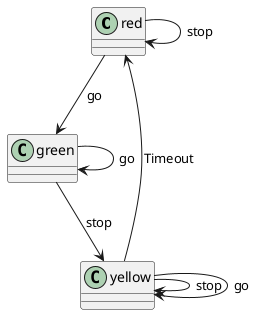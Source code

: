 @startuml states
hide empty description


red -d-> green : go
red --> red : stop


green --> yellow : stop
green --> green : go


yellow --> red : Timeout
yellow --> yellow :  stop
yellow --> yellow :  go


@enduml
